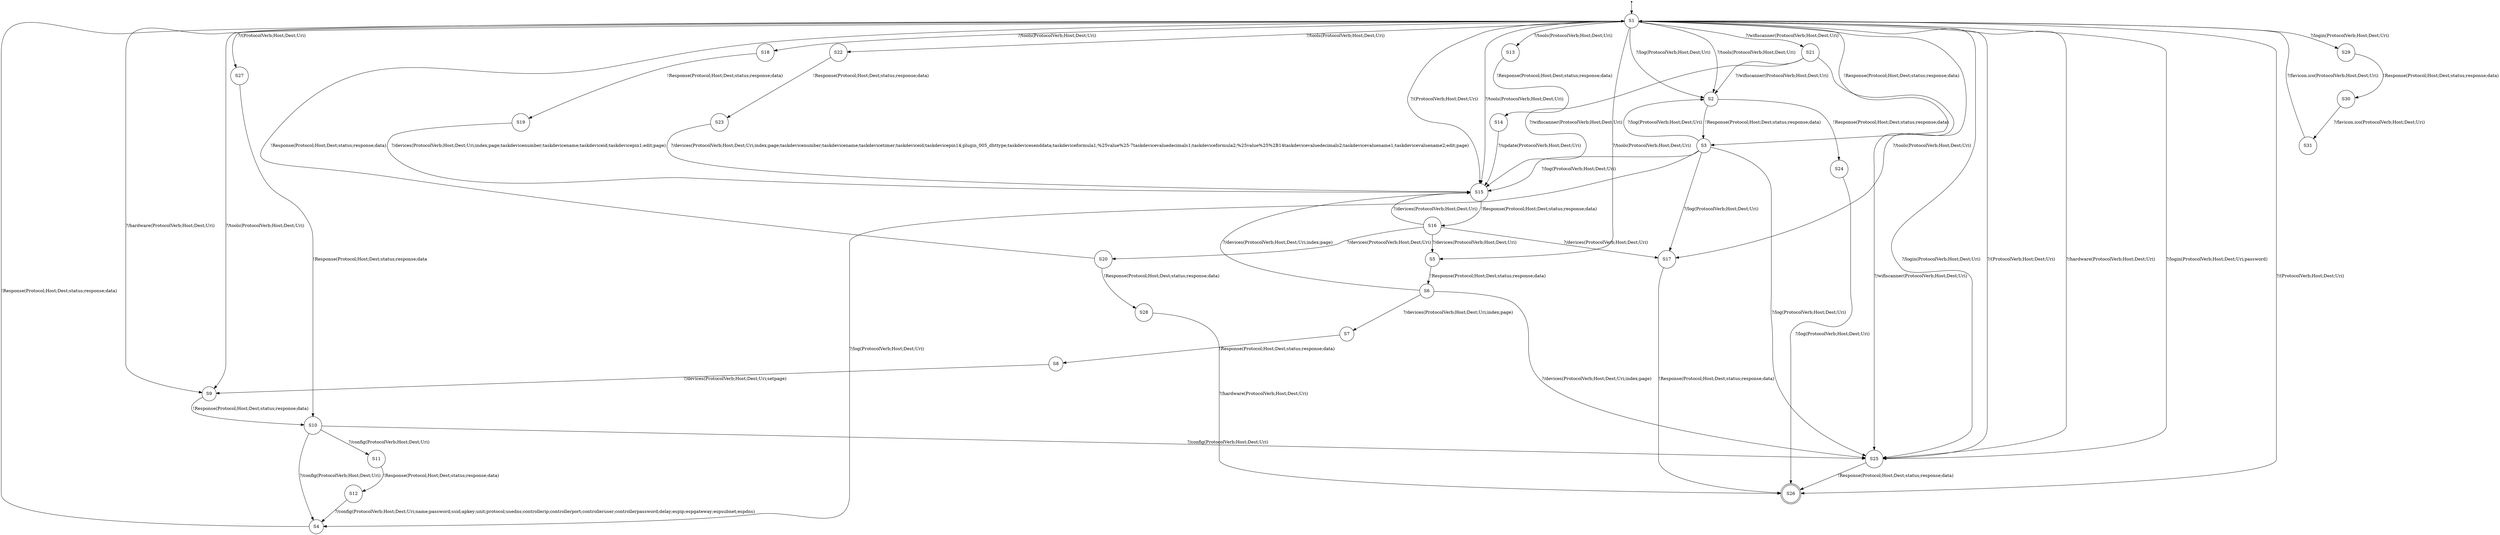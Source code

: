 digraph LTS {
S00[shape=point]
S1[label=S1,shape=circle];
S2[label=S2,shape=circle];
S3[label=S3,shape=circle];
S4[label=S4,shape=circle];
S5[label=S5,shape=circle];
S6[label=S6,shape=circle];
S7[label=S7,shape=circle];
S8[label=S8,shape=circle];
S9[label=S9,shape=circle];
S10[label=S10,shape=circle];
S11[label=S11,shape=circle];
S12[label=S12,shape=circle];
S13[label=S13,shape=circle];
S14[label=S14,shape=circle];
S15[label=S15,shape=circle];
S16[label=S16,shape=circle];
S17[label=S17,shape=circle];
S18[label=S18,shape=circle];
S19[label=S19,shape=circle];
S20[label=S20,shape=circle];
S21[label=S21,shape=circle];
S22[label=S22,shape=circle];
S23[label=S23,shape=circle];
S24[label=S24,shape=circle];
S25[label=S25,shape=circle];
S26[label=S26,shape=doublecircle];
S27[label=S27,shape=circle];
S28[label=S28,shape=circle];
S29[label=S29,shape=circle];
S30[label=S30,shape=circle];
S31[label=S31,shape=circle];
S00 -> S1
S1 -> S2[label ="?/log(ProtocolVerb;Host;Dest;Uri)"];
S1 -> S2[label ="?/tools(ProtocolVerb;Host;Dest;Uri)"];
S1 -> S3[label ="!Response(Protocol;Host;Dest;status;response;data)"];
S1 -> S5[label ="?/tools(ProtocolVerb;Host;Dest;Uri)"];
S1 -> S9[label ="?/hardware(ProtocolVerb;Host;Dest;Uri)"];
S1 -> S9[label ="?/tools(ProtocolVerb;Host;Dest;Uri)"];
S1 -> S13[label ="?/tools(ProtocolVerb;Host;Dest;Uri)"];
S1 -> S15[label ="?/(ProtocolVerb;Host;Dest;Uri)"];
S1 -> S15[label ="?/tools(ProtocolVerb;Host;Dest;Uri)"];
S1 -> S17[label ="?/tools(ProtocolVerb;Host;Dest;Uri)"];
S1 -> S18[label ="?/tools(ProtocolVerb;Host;Dest;Uri)"];
S1 -> S21[label ="?/wifiscanner(ProtocolVerb;Host;Dest;Uri)"];
S1 -> S22[label ="?/tools(ProtocolVerb;Host;Dest;Uri)"];
S1 -> S25[label ="?/(ProtocolVerb;Host;Dest;Uri)"];
S1 -> S25[label ="?/hardware(ProtocolVerb;Host;Dest;Uri)"];
S1 -> S25[label ="?/login(ProtocolVerb;Host;Dest;Uri;password)"];
S1 -> S25[label ="?/login(ProtocolVerb;Host;Dest;Uri)"];
S1 -> S26[label ="?/(ProtocolVerb;Host;Dest;Uri)"];
S1 -> S27[label ="?/(ProtocolVerb;Host;Dest;Uri)"];
S1 -> S29[label ="?/login(ProtocolVerb;Host;Dest;Uri)"];
S2 -> S3[label ="!Response(Protocol;Host;Dest;status;response;data)"];
S2 -> S24[label ="!Response(Protocol;Host;Dest;status;response;data)"];
S3 -> S2[label ="?/log(ProtocolVerb;Host;Dest;Uri)"];
S3 -> S4[label ="?/log(ProtocolVerb;Host;Dest;Uri)"];
S3 -> S15[label ="?/log(ProtocolVerb;Host;Dest;Uri)"];
S3 -> S17[label ="?/log(ProtocolVerb;Host;Dest;Uri)"];
S3 -> S25[label ="?/log(ProtocolVerb;Host;Dest;Uri)"];
S4 -> S1[label ="!Response(Protocol;Host;Dest;status;response;data)"];
S5 -> S6[label ="!Response(Protocol;Host;Dest;status;response;data)"];
S6 -> S7[label ="?/devices(ProtocolVerb;Host;Dest;Uri;index;page)"];
S6 -> S15[label ="?/devices(ProtocolVerb;Host;Dest;Uri;index;page)"];
S6 -> S25[label ="?/devices(ProtocolVerb;Host;Dest;Uri;index;page)"];
S7 -> S8[label ="!Response(Protocol;Host;Dest;status;response;data)"];
S8 -> S9[label ="?/devices(ProtocolVerb;Host;Dest;Uri;setpage)"];
S9 -> S10[label ="!Response(Protocol;Host;Dest;status;response;data)"];
S10 -> S4[label ="?/config(ProtocolVerb;Host;Dest;Uri)"];
S10 -> S11[label ="?/config(ProtocolVerb;Host;Dest;Uri)"];
S10 -> S25[label ="?/config(ProtocolVerb;Host;Dest;Uri)"];
S11 -> S12[label ="!Response(Protocol;Host;Dest;status;response;data)"];
S12 -> S4[label ="?/config(ProtocolVerb;Host;Dest;Uri;name;password;ssid;apkey;unit;protocol;usedns;controllerip;controllerport;controlleruser;controllerpassword;delay;espip;espgateway;espsubnet;espdns)"];
S13 -> S14[label ="!Response(Protocol;Host;Dest;status;response;data)"];
S14 -> S15[label ="?/update(ProtocolVerb;Host;Dest;Uri)"];
S15 -> S16[label ="!Response(Protocol;Host;Dest;status;response;data)"];
S16 -> S5[label ="?/devices(ProtocolVerb;Host;Dest;Uri)"];
S16 -> S15[label ="?/devices(ProtocolVerb;Host;Dest;Uri)"];
S16 -> S17[label ="?/devices(ProtocolVerb;Host;Dest;Uri)"];
S16 -> S20[label ="?/devices(ProtocolVerb;Host;Dest;Uri)"];
S17 -> S26[label ="!Response(Protocol;Host;Dest;status;response;data)"];
S18 -> S19[label ="!Response(Protocol;Host;Dest;status;response;data)"];
S19 -> S15[label ="?/devices(ProtocolVerb;Host;Dest;Uri;index;page;taskdevicenumber;taskdevicename;taskdeviceid;taskdevicepin1;edit;page)"];
S20 -> S1[label ="!Response(Protocol;Host;Dest;status;response;data)"];
S20 -> S28[label ="!Response(Protocol;Host;Dest;status;response;data)"];
S21 -> S2[label ="?/wifiscanner(ProtocolVerb;Host;Dest;Uri)"];
S21 -> S15[label ="?/wifiscanner(ProtocolVerb;Host;Dest;Uri)"];
S21 -> S25[label ="?/wifiscanner(ProtocolVerb;Host;Dest;Uri)"];
S22 -> S23[label ="!Response(Protocol;Host;Dest;status;response;data)"];
S23 -> S15[label ="?/devices(ProtocolVerb;Host;Dest;Uri;index;page;taskdevicenumber;taskdevicename;taskdevicetimer;taskdeviceid;taskdevicepin14;plugin_005_dhttype;taskdevicesenddata;taskdeviceformula1;%25value%25-7taskdevicevaluedecimals1;taskdeviceformula2;%25value%25%2B14taskdevicevaluedecimals2;taskdevicevaluename1;taskdevicevaluename2;edit;page)"];
S24 -> S26[label ="?/log(ProtocolVerb;Host;Dest;Uri)"];
S25 -> S26[label ="!Response(Protocol;Host;Dest;status;response;data)"];
S27 -> S10[label ="!Response(Protocol;Host;Dest;status;response;data"];
S28 -> S26[label ="?/hardware(ProtocolVerb;Host;Dest;Uri)"];
S29 -> S30[label ="!Response(Protocol;Host;Dest;status;response;data)"];
S30 -> S31[label ="?/favicon.ico(ProtocolVerb;Host;Dest;Uri)"];
S31 -> S1[label ="?/favicon.ico(ProtocolVerb;Host;Dest;Uri)"];
}

